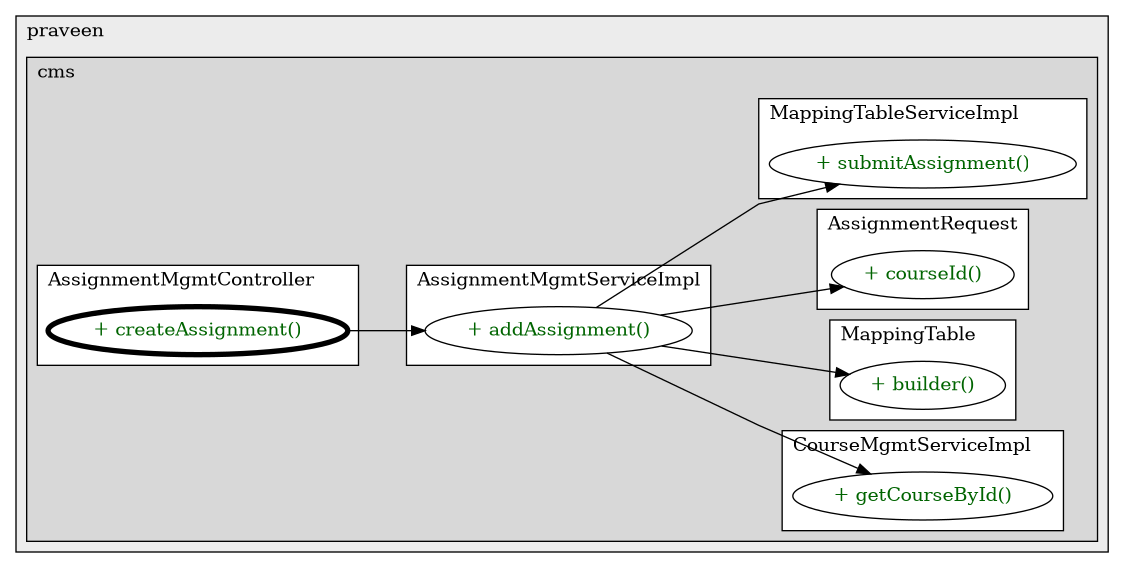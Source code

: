 @startuml

/' diagram meta data start
config=CallConfiguration;
{
  "rootMethod": "s.praveen.cms.controller.AssignmentMgmtController#createAssignment(AssignmentRequest)",
  "projectClassification": {
    "searchMode": "OpenProject", // OpenProject, AllProjects
    "includedProjects": "",
    "pathEndKeywords": "*.impl",
    "isClientPath": "",
    "isClientName": "",
    "isTestPath": "",
    "isTestName": "",
    "isMappingPath": "",
    "isMappingName": "",
    "isDataAccessPath": "",
    "isDataAccessName": "",
    "isDataStructurePath": "",
    "isDataStructureName": "",
    "isInterfaceStructuresPath": "",
    "isInterfaceStructuresName": "",
    "isEntryPointPath": "",
    "isEntryPointName": "",
    "treatFinalFieldsAsMandatory": false
  },
  "graphRestriction": {
    "classPackageExcludeFilter": "",
    "classPackageIncludeFilter": "",
    "classNameExcludeFilter": "",
    "classNameIncludeFilter": "",
    "methodNameExcludeFilter": "",
    "methodNameIncludeFilter": "",
    "removeByInheritance": "", // inheritance/annotation based filtering is done in a second step
    "removeByAnnotation": "",
    "removeByClassPackage": "", // cleanup the graph after inheritance/annotation based filtering is done
    "removeByClassName": "",
    "cutMappings": false,
    "cutEnum": true,
    "cutTests": true,
    "cutClient": true,
    "cutDataAccess": true,
    "cutInterfaceStructures": true,
    "cutDataStructures": true,
    "cutGetterAndSetter": true,
    "cutConstructors": true
  },
  "graphTraversal": {
    "forwardDepth": 3,
    "backwardDepth": 3,
    "classPackageExcludeFilter": "",
    "classPackageIncludeFilter": "",
    "classNameExcludeFilter": "",
    "classNameIncludeFilter": "",
    "methodNameExcludeFilter": "",
    "methodNameIncludeFilter": "",
    "hideMappings": false,
    "hideDataStructures": false,
    "hidePrivateMethods": true,
    "hideInterfaceCalls": true, // indirection: implementation -> interface (is hidden) -> implementation
    "onlyShowApplicationEntryPoints": false, // root node is included
    "useMethodCallsForStructureDiagram": "ForwardOnly" // ForwardOnly, BothDirections, No
  },
  "details": {
    "aggregation": "GroupByClass", // ByClass, GroupByClass, None
    "showMethodParametersTypes": false,
    "showMethodParametersNames": false,
    "showMethodReturnType": false,
    "showPackageLevels": 2,
    "showCallOrder": false,
    "edgeMode": "MethodsOnly", // TypesOnly, MethodsOnly, TypesAndMethods, MethodsAndDirectTypeUsage
    "showDetailedClassStructure": false
  },
  "rootClass": "s.praveen.cms.controller.AssignmentMgmtController",
  "extensionCallbackMethod": "" // qualified.class.name#methodName - signature: public static String method(String)
}
diagram meta data end '/



digraph g {
    rankdir="LR"
    splines=polyline
    

'nodes 
subgraph cluster_321882441 { 
   	label=praveen
	labeljust=l
	fillcolor="#ececec"
	style=filled
   
   subgraph cluster_1915834990 { 
   	label=cms
	labeljust=l
	fillcolor="#d8d8d8"
	style=filled
   
   subgraph cluster_1265051707 { 
   	label=AssignmentMgmtController
	labeljust=l
	fillcolor=white
	style=filled
   
   AssignmentMgmtController1177992531XXXcreateAssignment1217295074[
	label="+ createAssignment()"
	style=filled
	fillcolor=white
	tooltip="AssignmentMgmtController

&#10;  Create assignment response entity.&#10; &#10;  @param request the request&#10;  @return the response entity&#10; "
	penwidth=4
	fontcolor=darkgreen
];
} 

subgraph cluster_1503865723 { 
   	label=CourseMgmtServiceImpl
	labeljust=l
	fillcolor=white
	style=filled
   
   CourseMgmtServiceImpl105350576XXXgetCourseById3327612[
	label="+ getCourseById()"
	style=filled
	fillcolor=white
	tooltip="CourseMgmtServiceImpl

&#10;  Gets course by id.&#10; &#10;  @param id the id&#10;  @return the course by id&#10;  @throws EnityNotFoundException the enity not found exception&#10; "
	fontcolor=darkgreen
];
} 

subgraph cluster_2063122741 { 
   	label=MappingTable
	labeljust=l
	fillcolor=white
	style=filled
   
   MappingTable1994342141XXXbuilder0[
	label="+ builder()"
	style=filled
	fillcolor=white
	tooltip="MappingTable

null"
	fontcolor=darkgreen
];
} 

subgraph cluster_706272973 { 
   	label=AssignmentRequest
	labeljust=l
	fillcolor=white
	style=filled
   
   AssignmentRequest1044045465XXXcourseId0[
	label="+ courseId()"
	style=filled
	fillcolor=white
	tooltip="AssignmentRequest

null"
	fontcolor=darkgreen
];
} 

subgraph cluster_733402199 { 
   	label=MappingTableServiceImpl
	labeljust=l
	fillcolor=white
	style=filled
   
   MappingTableServiceImpl105350576XXXsubmitAssignment2080254016[
	label="+ submitAssignment()"
	style=filled
	fillcolor=white
	tooltip="MappingTableServiceImpl

&#10;  Submit assignment mapping table.&#10; &#10;  @param mappingTable the mapping table&#10;  @return the mapping table&#10; "
	fontcolor=darkgreen
];
} 

subgraph cluster_984077943 { 
   	label=AssignmentMgmtServiceImpl
	labeljust=l
	fillcolor=white
	style=filled
   
   AssignmentMgmtServiceImpl105350576XXXaddAssignment1217295074[
	label="+ addAssignment()"
	style=filled
	fillcolor=white
	tooltip="AssignmentMgmtServiceImpl

&#10;  Add assignment assignment.&#10; &#10;  @param request the request&#10;  @return the assignment&#10;  @throws EnityNotFoundException the enity not found exception&#10; "
	fontcolor=darkgreen
];
} 
} 
} 

'edges    
AssignmentMgmtController1177992531XXXcreateAssignment1217295074 -> AssignmentMgmtServiceImpl105350576XXXaddAssignment1217295074;
AssignmentMgmtServiceImpl105350576XXXaddAssignment1217295074 -> AssignmentRequest1044045465XXXcourseId0;
AssignmentMgmtServiceImpl105350576XXXaddAssignment1217295074 -> CourseMgmtServiceImpl105350576XXXgetCourseById3327612;
AssignmentMgmtServiceImpl105350576XXXaddAssignment1217295074 -> MappingTable1994342141XXXbuilder0;
AssignmentMgmtServiceImpl105350576XXXaddAssignment1217295074 -> MappingTableServiceImpl105350576XXXsubmitAssignment2080254016;
    
}
@enduml